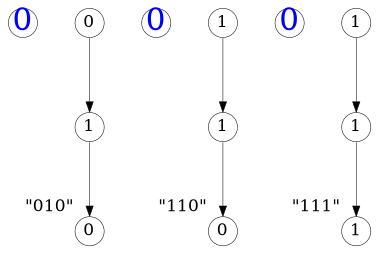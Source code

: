 digraph g {
 
// ratio=fill
// splines=spline
// overlap=scale
// penwidth=0.1

node [shape=circle,
      #fixedsize=true,
      width=0.2,
      fixedsize=true
      #color="black", 
      #fillcolor="#eeeeee",
      #style="filled,solid",
      fontsize=8
      ,label=""
      ,penwidth=0.25
      ]

edge [#arrowhead="empty",
      arrowsize=0.5
      ,      penwidth=0.25
]

a0 [pos="0,120!", label="0", fontsize=15, fontcolor="blue"]
a1 [pos="40,120!", label="0"]
a2 [pos="80,120!", label="1"]
a3 [pos="120,120!", label="0", xlabel="\"010\"", xlp="145,120"]
a1 -> a2 -> a3

b0 [pos="0,90!", label="0", fontsize=15, fontcolor="blue"]
b1 [pos="40,90!", label="1"]
b2 [pos="80,90!", label="1"]
b3 [pos="120,90!", label="0", xlabel="\"110\"", xlp="145,90"]
b1 -> b2 -> b3

c0 [pos="0,60!", label="0", fontsize=15, fontcolor="blue"]
c1 [pos="40,60!", label="1"]
c2 [pos="80,60!", label="1"]
c3 [pos="120,60!", label="1", xlabel="\"111\"", xlp="145,60"]
c1 -> c2 -> c3

}
